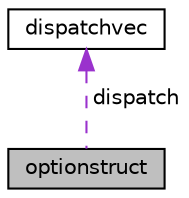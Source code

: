 digraph "optionstruct"
{
  edge [fontname="Helvetica",fontsize="10",labelfontname="Helvetica",labelfontsize="10"];
  node [fontname="Helvetica",fontsize="10",shape=record];
  Node1 [label="optionstruct",height=0.2,width=0.4,color="black", fillcolor="grey75", style="filled", fontcolor="black"];
  Node2 -> Node1 [dir="back",color="darkorchid3",fontsize="10",style="dashed",label=" dispatch" ,fontname="Helvetica"];
  Node2 [label="dispatchvec",height=0.2,width=0.4,color="black", fillcolor="white", style="filled",URL="$d7/df1/structdispatchvec.html"];
}
